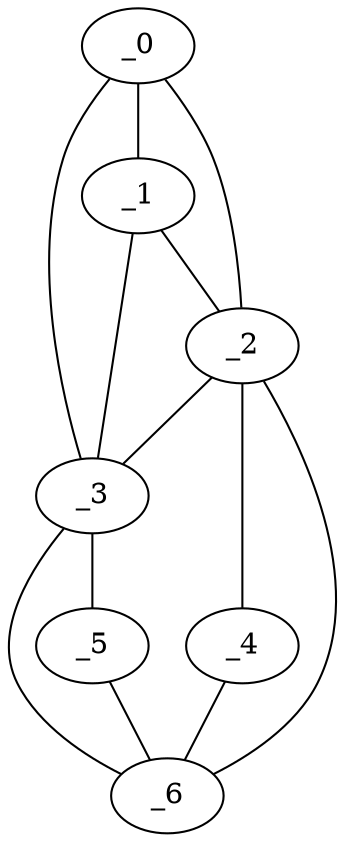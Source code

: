 graph "obj10__200.gxl" {
	_0	 [x=6,
		y=32];
	_1	 [x=12,
		y=40];
	_0 -- _1	 [valence=2];
	_2	 [x=23,
		y=56];
	_0 -- _2	 [valence=1];
	_3	 [x=27,
		y=30];
	_0 -- _3	 [valence=1];
	_1 -- _2	 [valence=2];
	_1 -- _3	 [valence=1];
	_2 -- _3	 [valence=2];
	_4	 [x=110,
		y=99];
	_2 -- _4	 [valence=1];
	_6	 [x=124,
		y=61];
	_2 -- _6	 [valence=2];
	_5	 [x=124,
		y=39];
	_3 -- _5	 [valence=1];
	_3 -- _6	 [valence=1];
	_4 -- _6	 [valence=1];
	_5 -- _6	 [valence=1];
}
